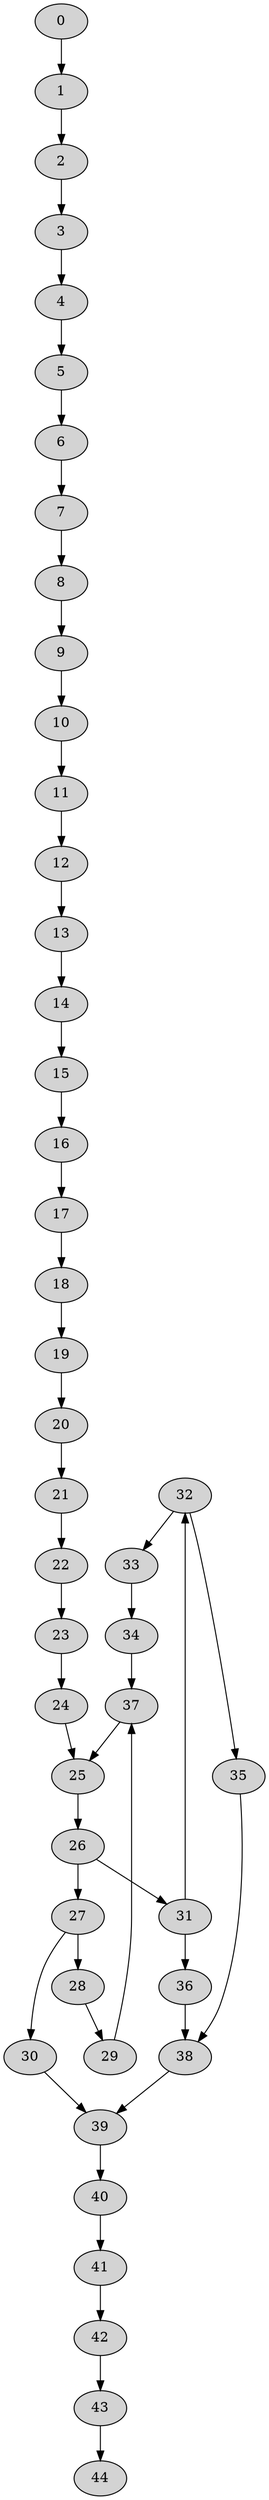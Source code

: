 digraph CFG {
44[style=filled, fillcolor=lightgrey, label=44]
43[style=filled, fillcolor=lightgrey, label=43]
42[style=filled, fillcolor=lightgrey, label=42]
41[style=filled, fillcolor=lightgrey, label=41]
40[style=filled, fillcolor=lightgrey, label=40]
37[style=filled, fillcolor=lightgrey, label=37]
34[style=filled, fillcolor=lightgrey, label=34]
39[style=filled, fillcolor=lightgrey, label=39]
29[style=filled, fillcolor=lightgrey, label=29]
35[style=filled, fillcolor=lightgrey, label=35]
33[style=filled, fillcolor=lightgrey, label=33]
38[style=filled, fillcolor=lightgrey, label=38]
30[style=filled, fillcolor=lightgrey, label=30]
28[style=filled, fillcolor=lightgrey, label=28]
32[style=filled, fillcolor=lightgrey, label=32]
36[style=filled, fillcolor=lightgrey, label=36]
27[style=filled, fillcolor=lightgrey, label=27]
31[style=filled, fillcolor=lightgrey, label=31]
26[style=filled, fillcolor=lightgrey, label=26]
25[style=filled, fillcolor=lightgrey, label=25]
24[style=filled, fillcolor=lightgrey, label=24]
23[style=filled, fillcolor=lightgrey, label=23]
22[style=filled, fillcolor=lightgrey, label=22]
21[style=filled, fillcolor=lightgrey, label=21]
20[style=filled, fillcolor=lightgrey, label=20]
19[style=filled, fillcolor=lightgrey, label=19]
18[style=filled, fillcolor=lightgrey, label=18]
17[style=filled, fillcolor=lightgrey, label=17]
16[style=filled, fillcolor=lightgrey, label=16]
15[style=filled, fillcolor=lightgrey, label=15]
14[style=filled, fillcolor=lightgrey, label=14]
13[style=filled, fillcolor=lightgrey, label=13]
12[style=filled, fillcolor=lightgrey, label=12]
11[style=filled, fillcolor=lightgrey, label=11]
10[style=filled, fillcolor=lightgrey, label=10]
9[style=filled, fillcolor=lightgrey, label=9]
8[style=filled, fillcolor=lightgrey, label=8]
7[style=filled, fillcolor=lightgrey, label=7]
6[style=filled, fillcolor=lightgrey, label=6]
5[style=filled, fillcolor=lightgrey, label=5]
4[style=filled, fillcolor=lightgrey, label=4]
3[style=filled, fillcolor=lightgrey, label=3]
2[style=filled, fillcolor=lightgrey, label=2]
1[style=filled, fillcolor=lightgrey, label=1]
0[style=filled, fillcolor=lightgrey, label=0]
0 -> 1
1 -> 2
2 -> 3
3 -> 4
4 -> 5
5 -> 6
6 -> 7
7 -> 8
8 -> 9
9 -> 10
10 -> 11
11 -> 12
12 -> 13
13 -> 14
14 -> 15
15 -> 16
16 -> 17
17 -> 18
18 -> 19
19 -> 20
20 -> 21
21 -> 22
22 -> 23
23 -> 24
24 -> 25
25 -> 26
26 -> 31
26 -> 27
31 -> 36
31 -> 32
27 -> 28
27 -> 30
36 -> 38
32 -> 33
32 -> 35
28 -> 29
30 -> 39
38 -> 39
33 -> 34
35 -> 38
29 -> 37
39 -> 40
34 -> 37
37 -> 25
40 -> 41
41 -> 42
42 -> 43
43 -> 44
}
